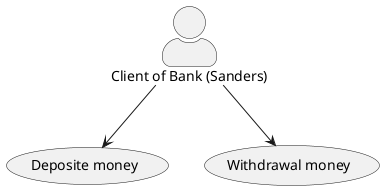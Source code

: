 @startuml "Use case diagram"
skinparam actorStyle awesome
"Client of Bank (Sanders)" as clientBank
usecase "Deposite money" as uc1
usecase "Withdrawal money" as uc2
clientBank --> uc1
clientBank --> uc2
@enduml
